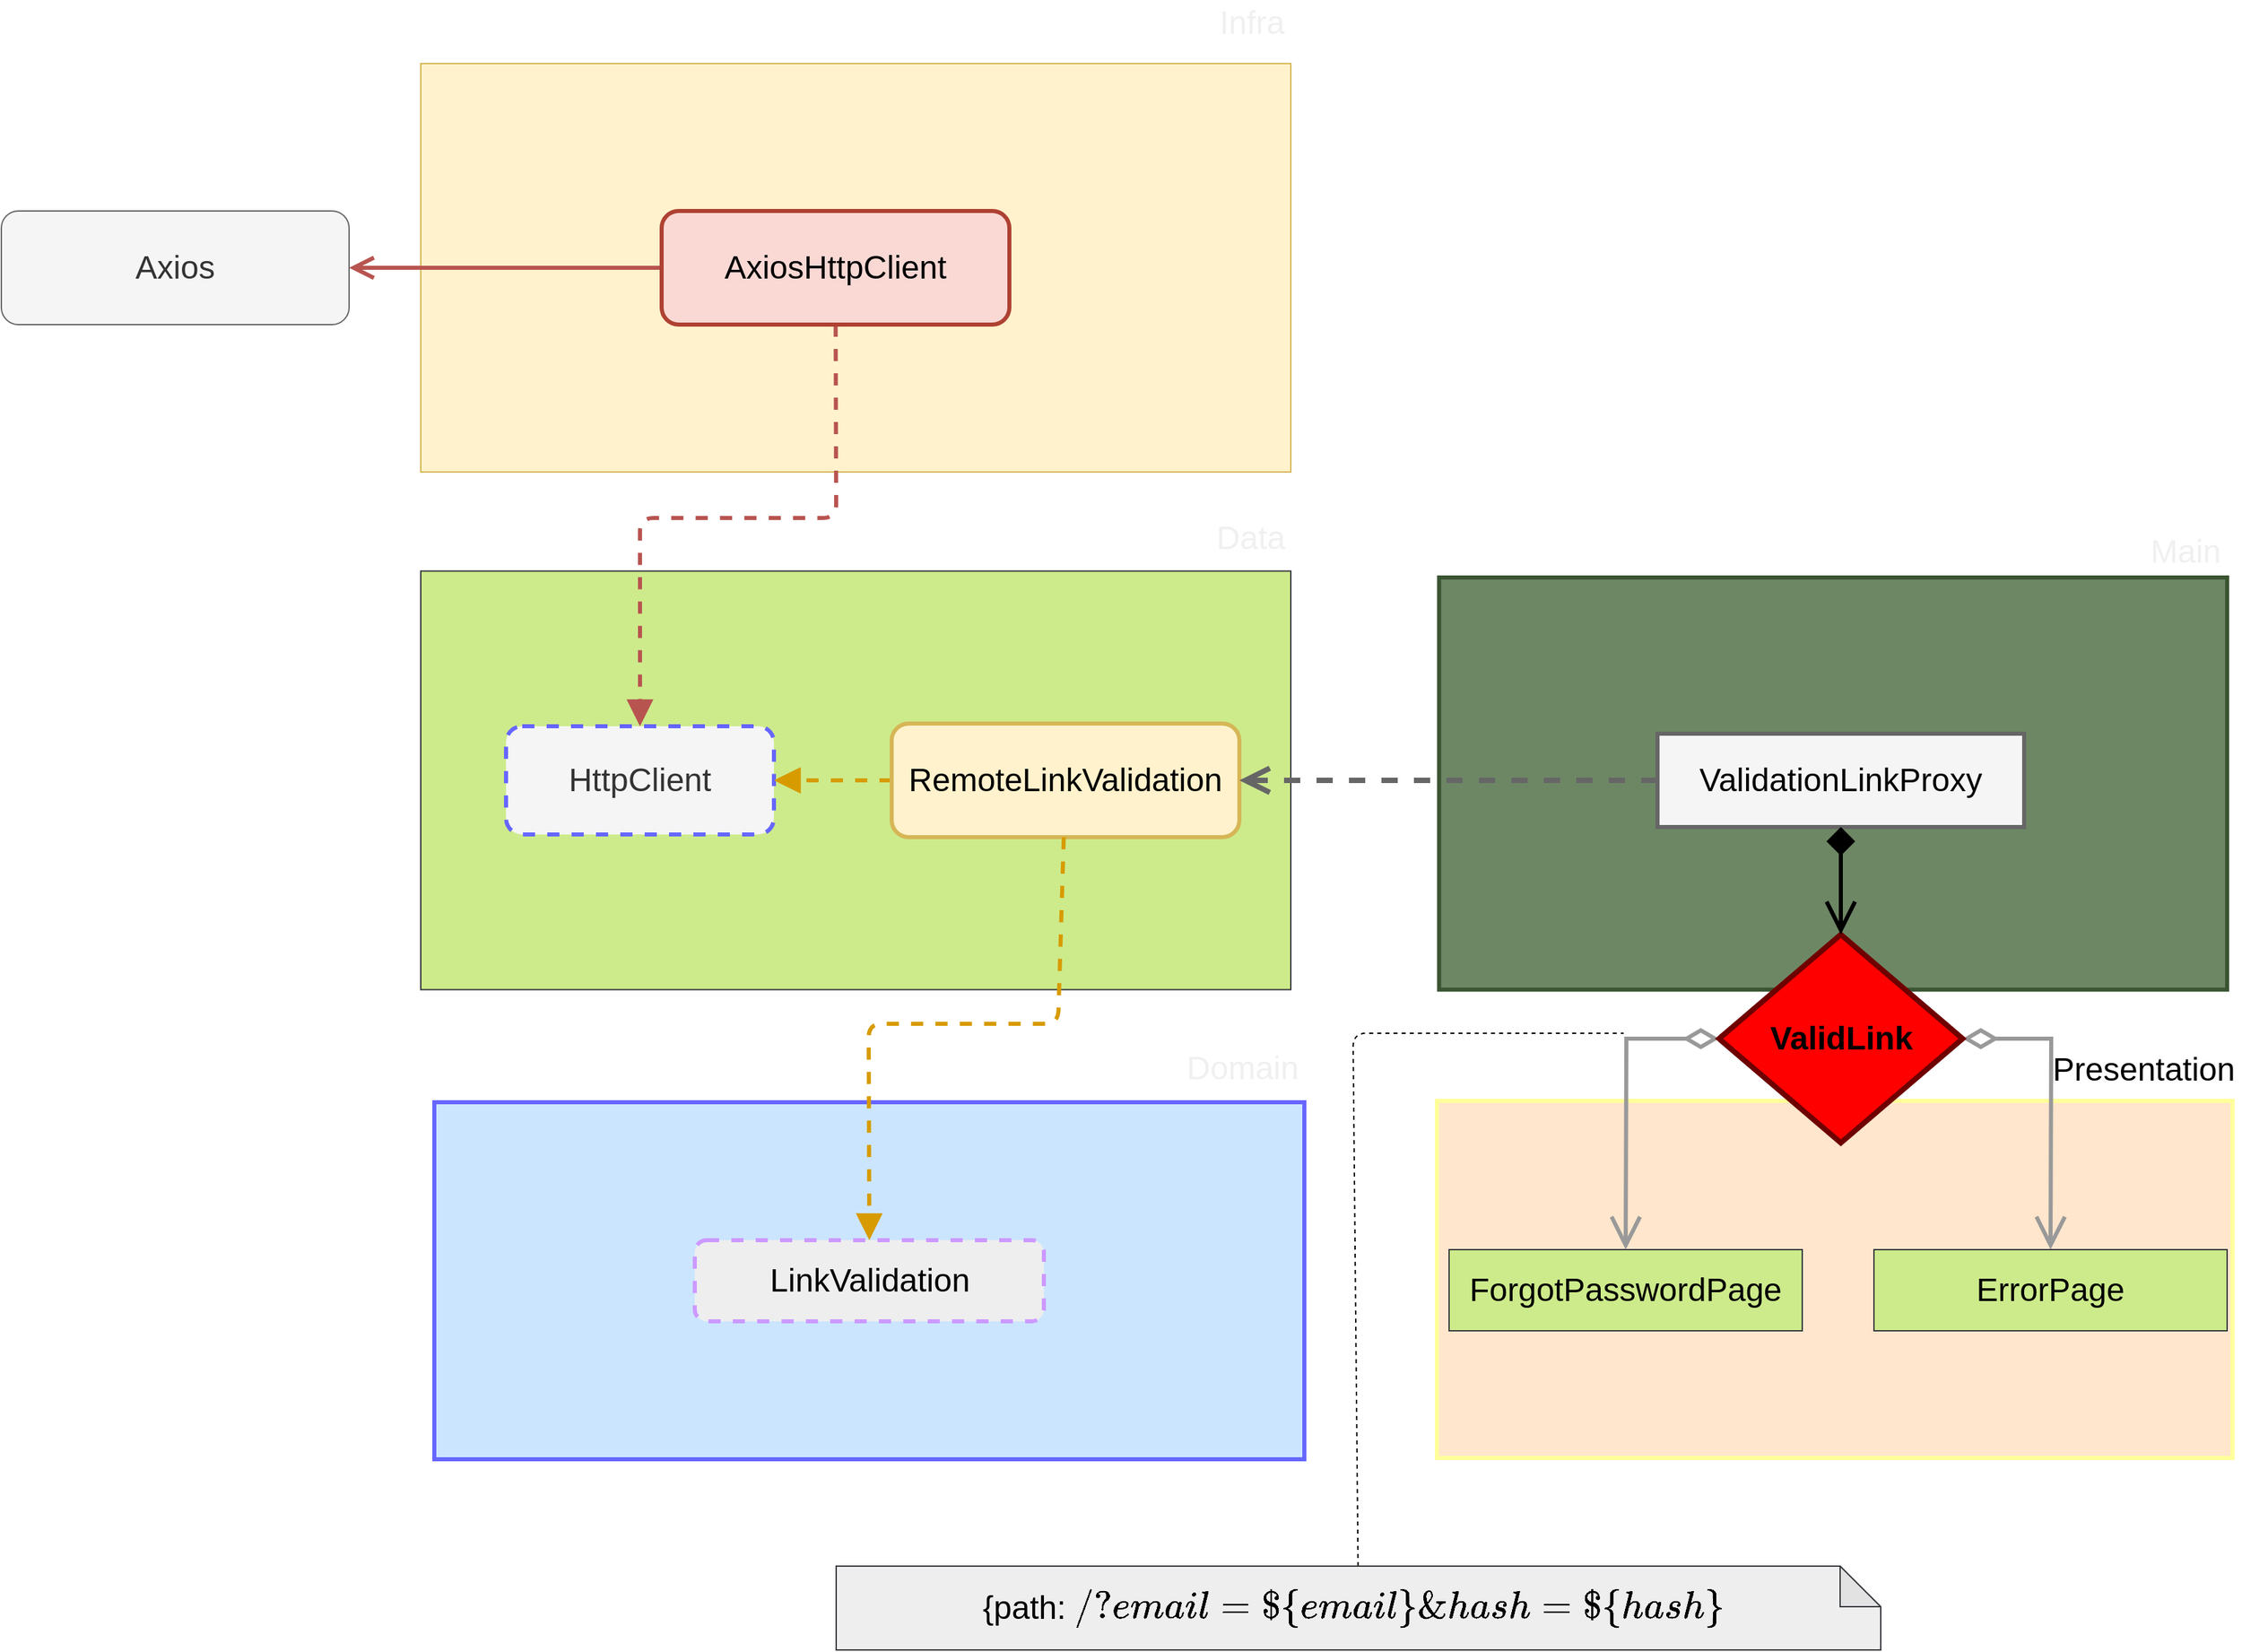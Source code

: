 <mxfile>
    <diagram id="fmEPCrcAMLsokTtu_gAn" name="Page-1">
        <mxGraphModel dx="2927" dy="1602" grid="0" gridSize="10" guides="1" tooltips="1" connect="1" arrows="1" fold="1" page="0" pageScale="1" pageWidth="827" pageHeight="1169" math="0" shadow="0">
            <root>
                <mxCell id="0"/>
                <mxCell id="1" parent="0"/>
                <mxCell id="60" value="" style="whiteSpace=wrap;html=1;rounded=0;glass=0;labelBackgroundColor=none;fontSize=24;fontColor=#ffffff;strokeColor=#3A5431;strokeWidth=3;fillColor=#6d8764;" parent="1" vertex="1">
                    <mxGeometry x="237.61" y="-7" width="582.39" height="304.75" as="geometry"/>
                </mxCell>
                <mxCell id="8" value="" style="whiteSpace=wrap;html=1;rounded=0;fontSize=24;fillColor=#cdeb8b;strokeColor=#36393d;" parent="1" vertex="1">
                    <mxGeometry x="-515" y="-11.75" width="643" height="309.5" as="geometry"/>
                </mxCell>
                <mxCell id="6" value="HttpClient" style="whiteSpace=wrap;html=1;fontSize=24;dashed=1;rounded=1;fillColor=#f5f5f5;fontColor=#333333;strokeColor=#6666FF;strokeWidth=3;" parent="1" vertex="1">
                    <mxGeometry x="-452" y="103" width="198" height="80" as="geometry"/>
                </mxCell>
                <mxCell id="10" value="" style="edgeStyle=none;html=1;dashed=1;fontSize=24;endArrow=block;endFill=1;strokeWidth=3;fillColor=#ffe6cc;strokeColor=#d79b00;endSize=12;" parent="1" source="9" target="6" edge="1">
                    <mxGeometry relative="1" as="geometry"/>
                </mxCell>
                <mxCell id="9" value="&lt;font color=&quot;#000000&quot;&gt;RemoteLinkValidation&lt;/font&gt;" style="whiteSpace=wrap;html=1;rounded=1;fontSize=24;fillColor=#fff2cc;strokeColor=#d6b656;strokeWidth=3;" parent="1" vertex="1">
                    <mxGeometry x="-167" y="101" width="257" height="84" as="geometry"/>
                </mxCell>
                <mxCell id="11" value="" style="whiteSpace=wrap;html=1;rounded=0;fontSize=24;fillColor=#fff2cc;strokeColor=#d6b656;" parent="1" vertex="1">
                    <mxGeometry x="-515" y="-387" width="643" height="302" as="geometry"/>
                </mxCell>
                <mxCell id="15" style="edgeStyle=none;html=1;entryX=0.5;entryY=0;entryDx=0;entryDy=0;dashed=1;fontSize=24;endArrow=block;endFill=1;strokeWidth=3;fillColor=#f8cecc;strokeColor=#b85450;endSize=12;" parent="1" source="13" target="6" edge="1">
                    <mxGeometry relative="1" as="geometry">
                        <Array as="points">
                            <mxPoint x="-208" y="-51"/>
                            <mxPoint x="-353" y="-51"/>
                        </Array>
                    </mxGeometry>
                </mxCell>
                <mxCell id="17" style="edgeStyle=none;html=1;entryX=1;entryY=0.5;entryDx=0;entryDy=0;fontSize=24;endArrow=open;endFill=0;strokeWidth=3;endSize=12;fillColor=#f8cecc;strokeColor=#b85450;" parent="1" source="13" target="16" edge="1">
                    <mxGeometry relative="1" as="geometry"/>
                </mxCell>
                <mxCell id="13" value="&lt;font color=&quot;#000000&quot;&gt;AxiosHttpClient&lt;/font&gt;" style="whiteSpace=wrap;html=1;rounded=1;fontSize=24;fillColor=#fad9d5;strokeColor=#ae4132;strokeWidth=3;" parent="1" vertex="1">
                    <mxGeometry x="-337" y="-278" width="257" height="84" as="geometry"/>
                </mxCell>
                <mxCell id="16" value="Axios" style="whiteSpace=wrap;html=1;rounded=1;fontSize=24;fillColor=#f5f5f5;fontColor=#333333;strokeColor=#666666;" parent="1" vertex="1">
                    <mxGeometry x="-825" y="-278" width="257" height="84" as="geometry"/>
                </mxCell>
                <mxCell id="18" value="" style="whiteSpace=wrap;html=1;rounded=0;fontSize=24;fillColor=#cce5ff;strokeColor=#6666FF;strokeWidth=3;" parent="1" vertex="1">
                    <mxGeometry x="-505" y="381" width="643" height="264" as="geometry"/>
                </mxCell>
                <mxCell id="19" value="&lt;font color=&quot;#000000&quot;&gt;LinkValidation&lt;/font&gt;" style="whiteSpace=wrap;html=1;rounded=1;fontSize=24;dashed=1;fillColor=#eeeeee;strokeColor=#CC99FF;strokeWidth=3;" parent="1" vertex="1">
                    <mxGeometry x="-312.5" y="483" width="258" height="60" as="geometry"/>
                </mxCell>
                <mxCell id="20" style="edgeStyle=none;html=1;fontSize=24;endArrow=block;endFill=1;endSize=12;strokeWidth=3;dashed=1;entryX=0.5;entryY=0;entryDx=0;entryDy=0;fillColor=#ffe6cc;strokeColor=#d79b00;" parent="1" source="9" target="19" edge="1">
                    <mxGeometry relative="1" as="geometry">
                        <Array as="points">
                            <mxPoint x="-44" y="323"/>
                            <mxPoint x="-184" y="323"/>
                        </Array>
                    </mxGeometry>
                </mxCell>
                <mxCell id="42" value="" style="whiteSpace=wrap;html=1;rounded=0;fontSize=24;fillColor=#ffe6cc;strokeColor=#FFFF99;strokeWidth=3;" parent="1" vertex="1">
                    <mxGeometry x="236" y="380" width="588" height="264" as="geometry"/>
                </mxCell>
                <mxCell id="43" value="&lt;font color=&quot;#000000&quot;&gt;ForgotPasswordPage&lt;/font&gt;" style="whiteSpace=wrap;html=1;rounded=0;fontSize=24;fillColor=#cdeb8b;strokeColor=#36393d;" parent="1" vertex="1">
                    <mxGeometry x="245" y="490" width="261" height="60" as="geometry"/>
                </mxCell>
                <mxCell id="44" style="edgeStyle=none;html=1;entryX=0.5;entryY=0;entryDx=0;entryDy=0;fontSize=11;startArrow=diamondThin;startFill=0;endArrow=open;endFill=0;strokeWidth=3;strokeColor=#999999;sketch=0;jumpStyle=none;endSize=18;startSize=18;exitX=0;exitY=0.5;exitDx=0;exitDy=0;rounded=0;targetPerimeterSpacing=12;" parent="1" source="62" target="43" edge="1">
                    <mxGeometry relative="1" as="geometry">
                        <mxPoint x="534.749" y="179" as="sourcePoint"/>
                        <Array as="points">
                            <mxPoint x="376" y="334"/>
                        </Array>
                    </mxGeometry>
                </mxCell>
                <mxCell id="46" style="edgeStyle=none;html=1;entryX=1;entryY=0.5;entryDx=0;entryDy=0;fontSize=24;startArrow=none;startFill=0;endArrow=open;endFill=0;startSize=18;endSize=14;strokeWidth=4;strokeColor=#666666;exitX=0;exitY=0.5;exitDx=0;exitDy=0;dashed=1;" parent="1" source="59" target="9" edge="1">
                    <mxGeometry relative="1" as="geometry">
                        <mxPoint x="416" y="136.33" as="sourcePoint"/>
                    </mxGeometry>
                </mxCell>
                <mxCell id="49" value="Presentation" style="text;html=1;align=center;verticalAlign=middle;resizable=0;points=[];autosize=1;strokeColor=none;fillColor=none;fontSize=24;" parent="1" vertex="1">
                    <mxGeometry x="685" y="340" width="145" height="33" as="geometry"/>
                </mxCell>
                <mxCell id="55" value="&lt;font style=&quot;font-size: 24px&quot;&gt;Domain&lt;/font&gt;" style="text;html=1;align=center;verticalAlign=middle;resizable=0;points=[];autosize=1;strokeColor=none;fillColor=none;fontSize=36;fontColor=#F0F0F0;" parent="1" vertex="1">
                    <mxGeometry x="45" y="325" width="93" height="51" as="geometry"/>
                </mxCell>
                <mxCell id="57" value="Data" style="text;html=1;align=center;verticalAlign=middle;resizable=0;points=[];autosize=1;strokeColor=none;fillColor=none;fontSize=24;fontColor=#F0F0F0;" parent="1" vertex="1">
                    <mxGeometry x="67" y="-53" width="61" height="33" as="geometry"/>
                </mxCell>
                <mxCell id="58" value="Infra" style="text;html=1;align=center;verticalAlign=middle;resizable=0;points=[];autosize=1;strokeColor=none;fillColor=none;fontSize=24;fontColor=#F0F0F0;" parent="1" vertex="1">
                    <mxGeometry x="70" y="-434" width="58" height="33" as="geometry"/>
                </mxCell>
                <mxCell id="59" value="&lt;span style=&quot;color: rgb(0 , 0 , 0)&quot;&gt;ValidationLinkProxy&lt;/span&gt;" style="whiteSpace=wrap;html=1;rounded=0;glass=0;labelBackgroundColor=none;fontSize=24;fontColor=#333333;strokeColor=#666666;strokeWidth=3;fillColor=#f5f5f5;" parent="1" vertex="1">
                    <mxGeometry x="399" y="108.5" width="271" height="69" as="geometry"/>
                </mxCell>
                <mxCell id="61" value="Main" style="text;html=1;align=center;verticalAlign=middle;resizable=0;points=[];autosize=1;strokeColor=none;fillColor=none;fontSize=24;fontColor=#F0F0F0;" parent="1" vertex="1">
                    <mxGeometry x="758" y="-43" width="62" height="33" as="geometry"/>
                </mxCell>
                <mxCell id="66" style="edgeStyle=none;html=1;entryX=0.5;entryY=0;entryDx=0;entryDy=0;startArrow=diamondThin;startFill=0;endArrow=open;endFill=0;endSize=18;startSize=18;strokeWidth=3;strokeColor=#999999;rounded=0;targetPerimeterSpacing=12;" parent="1" source="62" target="64" edge="1">
                    <mxGeometry relative="1" as="geometry">
                        <Array as="points">
                            <mxPoint x="690" y="334"/>
                        </Array>
                    </mxGeometry>
                </mxCell>
                <mxCell id="62" value="&lt;font style=&quot;font-size: 24px&quot; color=&quot;#000000&quot;&gt;&lt;b&gt;ValidLink&lt;/b&gt;&lt;/font&gt;" style="rhombus;whiteSpace=wrap;html=1;fillColor=#FF0000;fontColor=#ffffff;strokeColor=#6F0000;strokeWidth=4;" parent="1" vertex="1">
                    <mxGeometry x="444.5" y="257" width="180" height="154" as="geometry"/>
                </mxCell>
                <mxCell id="63" value="" style="edgeStyle=none;html=1;entryX=0.5;entryY=0;entryDx=0;entryDy=0;fontSize=24;startArrow=diamond;startFill=1;endArrow=open;endFill=0;strokeWidth=3;strokeColor=#000000;sketch=0;jumpStyle=none;endSize=18;startSize=14;exitX=0.5;exitY=1;exitDx=0;exitDy=0;" parent="1" source="59" target="62" edge="1">
                    <mxGeometry relative="1" as="geometry">
                        <mxPoint x="466.75" y="177.5" as="sourcePoint"/>
                        <mxPoint x="375.5" y="490" as="targetPoint"/>
                        <Array as="points"/>
                    </mxGeometry>
                </mxCell>
                <mxCell id="64" value="&lt;font color=&quot;#000000&quot;&gt;ErrorPage&lt;/font&gt;" style="whiteSpace=wrap;html=1;rounded=0;fontSize=24;fillColor=#cdeb8b;strokeColor=#36393d;" parent="1" vertex="1">
                    <mxGeometry x="559" y="490" width="261" height="60" as="geometry"/>
                </mxCell>
                <mxCell id="69" style="edgeStyle=none;html=1;endArrow=none;endFill=0;dashed=1;" parent="1" source="68" edge="1">
                    <mxGeometry relative="1" as="geometry">
                        <mxPoint x="374" y="330" as="targetPoint"/>
                        <Array as="points">
                            <mxPoint x="174" y="330"/>
                        </Array>
                    </mxGeometry>
                </mxCell>
                <mxCell id="68" value="&lt;font color=&quot;#000000&quot;&gt;&lt;span style=&quot;font-size: 24px&quot;&gt;{path: `/?email=${email}&amp;amp;hash=${hash}`&amp;nbsp;&lt;/span&gt;&lt;/font&gt;" style="shape=note;whiteSpace=wrap;html=1;backgroundOutline=1;darkOpacity=0.05;rounded=1;fillColor=#eeeeee;strokeColor=#36393d;" parent="1" vertex="1">
                    <mxGeometry x="-208" y="724" width="772" height="62" as="geometry"/>
                </mxCell>
            </root>
        </mxGraphModel>
    </diagram>
</mxfile>

